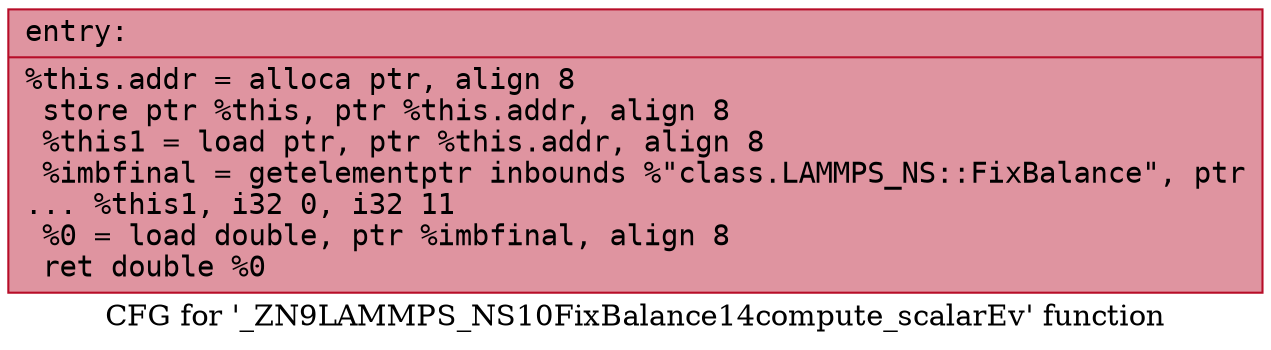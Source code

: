 digraph "CFG for '_ZN9LAMMPS_NS10FixBalance14compute_scalarEv' function" {
	label="CFG for '_ZN9LAMMPS_NS10FixBalance14compute_scalarEv' function";

	Node0x558dde571110 [shape=record,color="#b70d28ff", style=filled, fillcolor="#b70d2870" fontname="Courier",label="{entry:\l|  %this.addr = alloca ptr, align 8\l  store ptr %this, ptr %this.addr, align 8\l  %this1 = load ptr, ptr %this.addr, align 8\l  %imbfinal = getelementptr inbounds %\"class.LAMMPS_NS::FixBalance\", ptr\l... %this1, i32 0, i32 11\l  %0 = load double, ptr %imbfinal, align 8\l  ret double %0\l}"];
}
